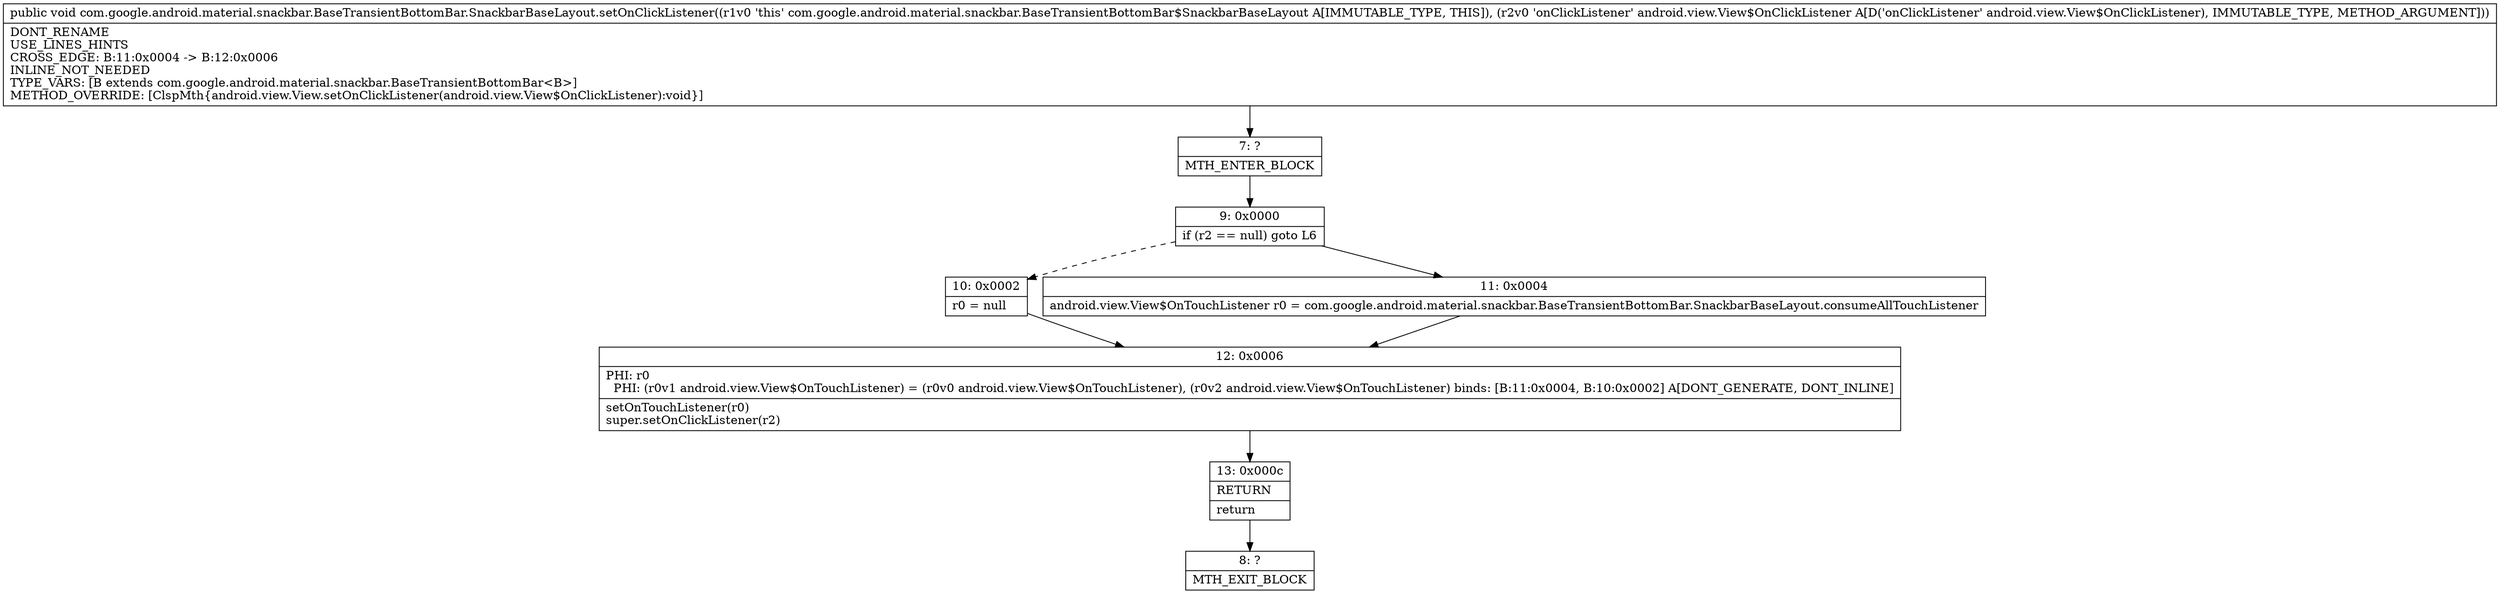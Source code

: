 digraph "CFG forcom.google.android.material.snackbar.BaseTransientBottomBar.SnackbarBaseLayout.setOnClickListener(Landroid\/view\/View$OnClickListener;)V" {
Node_7 [shape=record,label="{7\:\ ?|MTH_ENTER_BLOCK\l}"];
Node_9 [shape=record,label="{9\:\ 0x0000|if (r2 == null) goto L6\l}"];
Node_10 [shape=record,label="{10\:\ 0x0002|r0 = null\l}"];
Node_12 [shape=record,label="{12\:\ 0x0006|PHI: r0 \l  PHI: (r0v1 android.view.View$OnTouchListener) = (r0v0 android.view.View$OnTouchListener), (r0v2 android.view.View$OnTouchListener) binds: [B:11:0x0004, B:10:0x0002] A[DONT_GENERATE, DONT_INLINE]\l|setOnTouchListener(r0)\lsuper.setOnClickListener(r2)\l}"];
Node_13 [shape=record,label="{13\:\ 0x000c|RETURN\l|return\l}"];
Node_8 [shape=record,label="{8\:\ ?|MTH_EXIT_BLOCK\l}"];
Node_11 [shape=record,label="{11\:\ 0x0004|android.view.View$OnTouchListener r0 = com.google.android.material.snackbar.BaseTransientBottomBar.SnackbarBaseLayout.consumeAllTouchListener\l}"];
MethodNode[shape=record,label="{public void com.google.android.material.snackbar.BaseTransientBottomBar.SnackbarBaseLayout.setOnClickListener((r1v0 'this' com.google.android.material.snackbar.BaseTransientBottomBar$SnackbarBaseLayout A[IMMUTABLE_TYPE, THIS]), (r2v0 'onClickListener' android.view.View$OnClickListener A[D('onClickListener' android.view.View$OnClickListener), IMMUTABLE_TYPE, METHOD_ARGUMENT]))  | DONT_RENAME\lUSE_LINES_HINTS\lCROSS_EDGE: B:11:0x0004 \-\> B:12:0x0006\lINLINE_NOT_NEEDED\lTYPE_VARS: [B extends com.google.android.material.snackbar.BaseTransientBottomBar\<B\>]\lMETHOD_OVERRIDE: [ClspMth\{android.view.View.setOnClickListener(android.view.View$OnClickListener):void\}]\l}"];
MethodNode -> Node_7;Node_7 -> Node_9;
Node_9 -> Node_10[style=dashed];
Node_9 -> Node_11;
Node_10 -> Node_12;
Node_12 -> Node_13;
Node_13 -> Node_8;
Node_11 -> Node_12;
}

